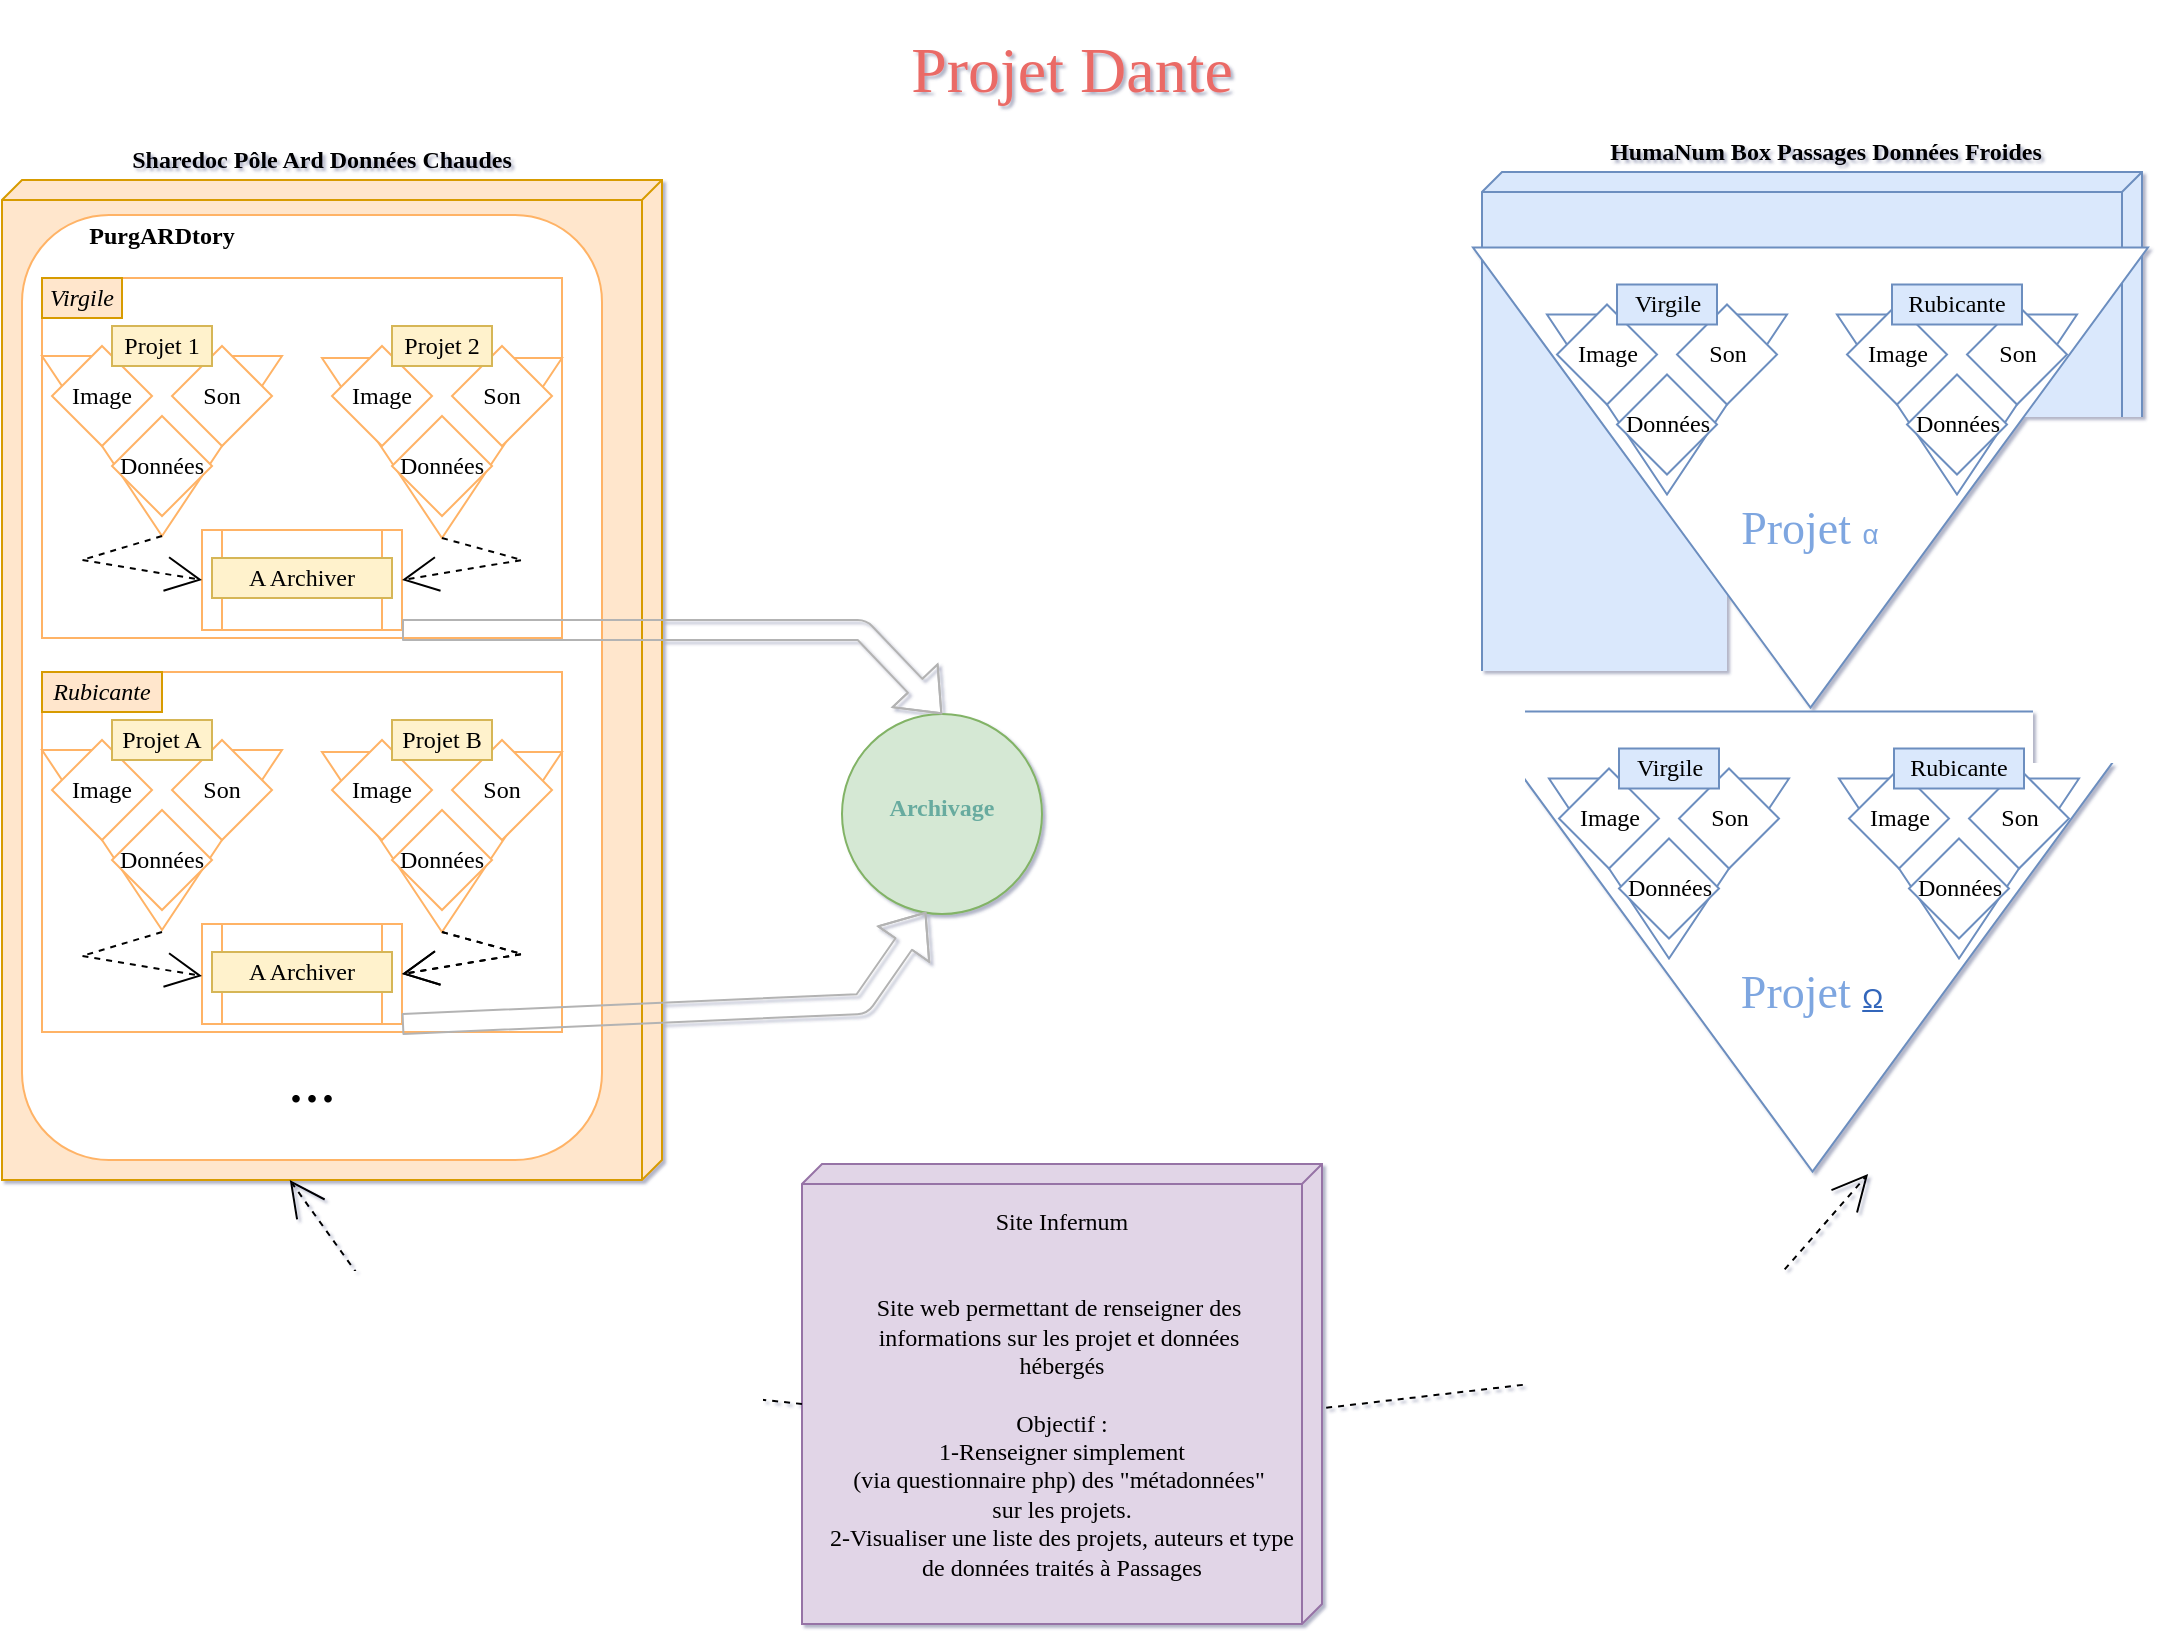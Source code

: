 <mxfile version="14.7.3" type="github">
  <diagram name="Page-1" id="5f0bae14-7c28-e335-631c-24af17079c00">
    <mxGraphModel dx="1422" dy="801" grid="1" gridSize="10" guides="1" tooltips="1" connect="1" arrows="1" fold="1" page="1" pageScale="1" pageWidth="1100" pageHeight="850" background="#ffffff" math="0" shadow="1">
      <root>
        <mxCell id="0" />
        <mxCell id="1" parent="0" />
        <mxCell id="-P8GrV4rSHHgKXdaOTVs-172" value="" style="ellipse;whiteSpace=wrap;html=1;aspect=fixed;fontFamily=Georgia;fontSize=23;strokeColor=#82b366;fillColor=#d5e8d4;" vertex="1" parent="1">
          <mxGeometry x="430" y="375" width="100" height="100" as="geometry" />
        </mxCell>
        <mxCell id="39150e848f15840c-1" value="" style="verticalAlign=top;align=left;spacingTop=8;spacingLeft=2;spacingRight=12;shape=cube;size=10;direction=south;fontStyle=4;html=1;rounded=0;shadow=0;comic=0;labelBackgroundColor=none;strokeWidth=1;fontFamily=Verdana;fontSize=12;fillColor=#ffe6cc;strokeColor=#d79b00;" parent="1" vertex="1">
          <mxGeometry x="10" y="108" width="330" height="500" as="geometry" />
        </mxCell>
        <mxCell id="39150e848f15840c-2" value="" style="verticalAlign=top;align=left;spacingTop=8;spacingLeft=2;spacingRight=12;shape=cube;size=10;direction=south;fontStyle=4;html=1;rounded=0;shadow=0;comic=0;labelBackgroundColor=none;strokeWidth=1;fontFamily=Verdana;fontSize=12;fillColor=#dae8fc;strokeColor=#6c8ebf;" parent="1" vertex="1">
          <mxGeometry x="750" y="104" width="330" height="500" as="geometry" />
        </mxCell>
        <mxCell id="39150e848f15840c-3" value="" style="verticalAlign=top;align=left;spacingTop=8;spacingLeft=2;spacingRight=12;shape=cube;size=10;direction=south;fontStyle=4;html=1;rounded=0;shadow=0;comic=0;labelBackgroundColor=none;strokeWidth=1;fontFamily=Georgia;fontSize=12;fillColor=#e1d5e7;strokeColor=#9673a6;" parent="1" vertex="1">
          <mxGeometry x="410" y="600" width="260" height="230" as="geometry" />
        </mxCell>
        <mxCell id="-P8GrV4rSHHgKXdaOTVs-6" value="&lt;font color=&quot;#67ab9f&quot;&gt;Archivage&lt;/font&gt;" style="text;html=1;strokeColor=none;fillColor=none;align=center;verticalAlign=middle;whiteSpace=wrap;rounded=0;fontFamily=Georgia;fontStyle=1" vertex="1" parent="1">
          <mxGeometry x="440" y="412.25" width="80" height="20" as="geometry" />
        </mxCell>
        <mxCell id="-P8GrV4rSHHgKXdaOTVs-8" value="&lt;b&gt;HumaNum Box Passages Données Froides&lt;/b&gt;" style="text;html=1;strokeColor=none;fillColor=none;align=center;verticalAlign=middle;whiteSpace=wrap;rounded=0;fontFamily=Georgia;" vertex="1" parent="1">
          <mxGeometry x="762" y="84" width="320" height="20" as="geometry" />
        </mxCell>
        <mxCell id="-P8GrV4rSHHgKXdaOTVs-9" value="Sharedoc Pôle Ard Données Chaudes" style="text;html=1;strokeColor=none;fillColor=none;align=center;verticalAlign=middle;whiteSpace=wrap;rounded=0;fontFamily=Georgia;fontStyle=1" vertex="1" parent="1">
          <mxGeometry x="10" y="88" width="320" height="20" as="geometry" />
        </mxCell>
        <mxCell id="-P8GrV4rSHHgKXdaOTVs-12" value="" style="rounded=1;whiteSpace=wrap;html=1;fontFamily=Georgia;gradientColor=#ffffff;strokeColor=#FFB366;" vertex="1" parent="1">
          <mxGeometry x="20" y="125.5" width="290" height="472.5" as="geometry" />
        </mxCell>
        <mxCell id="-P8GrV4rSHHgKXdaOTVs-15" value="PurgARDtory" style="text;html=1;strokeColor=none;fillColor=none;align=center;verticalAlign=middle;whiteSpace=wrap;rounded=0;fontFamily=Georgia;fontStyle=1" vertex="1" parent="1">
          <mxGeometry x="50" y="125.5" width="80" height="20" as="geometry" />
        </mxCell>
        <mxCell id="-P8GrV4rSHHgKXdaOTVs-17" value="" style="whiteSpace=wrap;html=1;fontFamily=Georgia;strokeColor=#FFB366;fillColor=#ffffff;gradientColor=#ffffff;" vertex="1" parent="1">
          <mxGeometry x="30" y="157" width="260" height="180" as="geometry" />
        </mxCell>
        <mxCell id="-P8GrV4rSHHgKXdaOTVs-24" value="Virgile" style="text;html=1;strokeColor=#d79b00;fillColor=#ffe6cc;align=center;verticalAlign=middle;whiteSpace=wrap;rounded=0;fontFamily=Georgia;fontStyle=2" vertex="1" parent="1">
          <mxGeometry x="30" y="157" width="40" height="20" as="geometry" />
        </mxCell>
        <mxCell id="-P8GrV4rSHHgKXdaOTVs-27" value="" style="shape=process;whiteSpace=wrap;html=1;backgroundOutline=1;fontFamily=Georgia;strokeColor=#FFB366;fillColor=#ffffff;gradientColor=#ffffff;" vertex="1" parent="1">
          <mxGeometry x="110" y="283" width="100" height="50" as="geometry" />
        </mxCell>
        <mxCell id="-P8GrV4rSHHgKXdaOTVs-28" value="A Archiver" style="text;html=1;strokeColor=#d6b656;fillColor=#fff2cc;align=center;verticalAlign=middle;whiteSpace=wrap;rounded=0;fontFamily=Georgia;" vertex="1" parent="1">
          <mxGeometry x="115" y="297" width="90" height="20" as="geometry" />
        </mxCell>
        <mxCell id="-P8GrV4rSHHgKXdaOTVs-36" value="" style="group" vertex="1" connectable="0" parent="1">
          <mxGeometry x="30" y="191" width="120" height="95" as="geometry" />
        </mxCell>
        <mxCell id="-P8GrV4rSHHgKXdaOTVs-25" value="" style="triangle;whiteSpace=wrap;html=1;fontFamily=Georgia;strokeColor=#FFB366;fillColor=#ffffff;gradientColor=#ffffff;rotation=-90;direction=west;" vertex="1" parent="-P8GrV4rSHHgKXdaOTVs-36">
          <mxGeometry x="15" y="-10" width="90" height="120" as="geometry" />
        </mxCell>
        <mxCell id="-P8GrV4rSHHgKXdaOTVs-33" value="Image" style="rhombus;whiteSpace=wrap;html=1;fontFamily=Georgia;strokeColor=#FFB366;fillColor=#ffffff;gradientColor=#ffffff;" vertex="1" parent="-P8GrV4rSHHgKXdaOTVs-36">
          <mxGeometry x="5" width="50" height="50" as="geometry" />
        </mxCell>
        <mxCell id="-P8GrV4rSHHgKXdaOTVs-34" value="Son" style="rhombus;whiteSpace=wrap;html=1;fontFamily=Georgia;strokeColor=#FFB366;fillColor=#ffffff;gradientColor=#ffffff;" vertex="1" parent="-P8GrV4rSHHgKXdaOTVs-36">
          <mxGeometry x="65" width="50" height="50" as="geometry" />
        </mxCell>
        <mxCell id="-P8GrV4rSHHgKXdaOTVs-35" value="Données" style="rhombus;whiteSpace=wrap;html=1;fontFamily=Georgia;strokeColor=#FFB366;fillColor=#ffffff;gradientColor=#ffffff;" vertex="1" parent="-P8GrV4rSHHgKXdaOTVs-36">
          <mxGeometry x="35" y="35" width="50" height="50" as="geometry" />
        </mxCell>
        <mxCell id="-P8GrV4rSHHgKXdaOTVs-37" value="" style="group" vertex="1" connectable="0" parent="1">
          <mxGeometry x="170" y="192" width="120" height="95" as="geometry" />
        </mxCell>
        <mxCell id="-P8GrV4rSHHgKXdaOTVs-66" value="" style="group" vertex="1" connectable="0" parent="-P8GrV4rSHHgKXdaOTVs-37">
          <mxGeometry y="-1" width="120" height="96" as="geometry" />
        </mxCell>
        <mxCell id="-P8GrV4rSHHgKXdaOTVs-38" value="" style="triangle;whiteSpace=wrap;html=1;fontFamily=Georgia;strokeColor=#FFB366;fillColor=#ffffff;gradientColor=#ffffff;rotation=-90;direction=west;" vertex="1" parent="-P8GrV4rSHHgKXdaOTVs-66">
          <mxGeometry x="15" y="-9" width="90" height="120" as="geometry" />
        </mxCell>
        <mxCell id="-P8GrV4rSHHgKXdaOTVs-39" value="Image" style="rhombus;whiteSpace=wrap;html=1;fontFamily=Georgia;strokeColor=#FFB366;fillColor=#ffffff;gradientColor=#ffffff;" vertex="1" parent="-P8GrV4rSHHgKXdaOTVs-66">
          <mxGeometry x="5" width="50" height="50" as="geometry" />
        </mxCell>
        <mxCell id="-P8GrV4rSHHgKXdaOTVs-40" value="Son" style="rhombus;whiteSpace=wrap;html=1;fontFamily=Georgia;strokeColor=#FFB366;fillColor=#ffffff;gradientColor=#ffffff;" vertex="1" parent="-P8GrV4rSHHgKXdaOTVs-66">
          <mxGeometry x="65" width="50" height="50" as="geometry" />
        </mxCell>
        <mxCell id="-P8GrV4rSHHgKXdaOTVs-41" value="Données" style="rhombus;whiteSpace=wrap;html=1;fontFamily=Georgia;strokeColor=#FFB366;fillColor=#ffffff;gradientColor=#ffffff;" vertex="1" parent="-P8GrV4rSHHgKXdaOTVs-66">
          <mxGeometry x="35" y="35" width="50" height="50" as="geometry" />
        </mxCell>
        <mxCell id="-P8GrV4rSHHgKXdaOTVs-42" value="Projet 1" style="text;html=1;strokeColor=#d6b656;fillColor=#fff2cc;align=center;verticalAlign=middle;whiteSpace=wrap;rounded=0;fontFamily=Georgia;" vertex="1" parent="1">
          <mxGeometry x="65" y="181" width="50" height="20" as="geometry" />
        </mxCell>
        <mxCell id="-P8GrV4rSHHgKXdaOTVs-43" value="Projet 2" style="text;html=1;strokeColor=#d6b656;fillColor=#fff2cc;align=center;verticalAlign=middle;whiteSpace=wrap;rounded=0;fontFamily=Georgia;" vertex="1" parent="1">
          <mxGeometry x="205" y="181" width="50" height="20" as="geometry" />
        </mxCell>
        <mxCell id="-P8GrV4rSHHgKXdaOTVs-44" value="" style="whiteSpace=wrap;html=1;fontFamily=Georgia;strokeColor=#FFB366;fillColor=#ffffff;gradientColor=#ffffff;" vertex="1" parent="1">
          <mxGeometry x="30" y="354" width="260" height="180" as="geometry" />
        </mxCell>
        <mxCell id="-P8GrV4rSHHgKXdaOTVs-45" value="Rubicante" style="text;html=1;strokeColor=#d79b00;fillColor=#ffe6cc;align=center;verticalAlign=middle;whiteSpace=wrap;rounded=0;fontFamily=Georgia;fontStyle=2" vertex="1" parent="1">
          <mxGeometry x="30" y="354" width="60" height="20" as="geometry" />
        </mxCell>
        <mxCell id="-P8GrV4rSHHgKXdaOTVs-46" value="" style="shape=process;whiteSpace=wrap;html=1;backgroundOutline=1;fontFamily=Georgia;strokeColor=#FFB366;fillColor=#ffffff;gradientColor=#ffffff;" vertex="1" parent="1">
          <mxGeometry x="110" y="480" width="100" height="50" as="geometry" />
        </mxCell>
        <mxCell id="-P8GrV4rSHHgKXdaOTVs-47" value="A Archiver" style="text;html=1;strokeColor=#d6b656;fillColor=#fff2cc;align=center;verticalAlign=middle;whiteSpace=wrap;rounded=0;fontFamily=Georgia;" vertex="1" parent="1">
          <mxGeometry x="115" y="494" width="90" height="20" as="geometry" />
        </mxCell>
        <mxCell id="-P8GrV4rSHHgKXdaOTVs-48" value="" style="group" vertex="1" connectable="0" parent="1">
          <mxGeometry x="30" y="388" width="120" height="95" as="geometry" />
        </mxCell>
        <mxCell id="-P8GrV4rSHHgKXdaOTVs-49" value="" style="triangle;whiteSpace=wrap;html=1;fontFamily=Georgia;strokeColor=#FFB366;fillColor=#ffffff;gradientColor=#ffffff;rotation=-90;direction=west;" vertex="1" parent="-P8GrV4rSHHgKXdaOTVs-48">
          <mxGeometry x="15" y="-10" width="90" height="120" as="geometry" />
        </mxCell>
        <mxCell id="-P8GrV4rSHHgKXdaOTVs-50" value="Image" style="rhombus;whiteSpace=wrap;html=1;fontFamily=Georgia;strokeColor=#FFB366;fillColor=#ffffff;gradientColor=#ffffff;" vertex="1" parent="-P8GrV4rSHHgKXdaOTVs-48">
          <mxGeometry x="5" width="50" height="50" as="geometry" />
        </mxCell>
        <mxCell id="-P8GrV4rSHHgKXdaOTVs-51" value="Son" style="rhombus;whiteSpace=wrap;html=1;fontFamily=Georgia;strokeColor=#FFB366;fillColor=#ffffff;gradientColor=#ffffff;" vertex="1" parent="-P8GrV4rSHHgKXdaOTVs-48">
          <mxGeometry x="65" width="50" height="50" as="geometry" />
        </mxCell>
        <mxCell id="-P8GrV4rSHHgKXdaOTVs-52" value="Données" style="rhombus;whiteSpace=wrap;html=1;fontFamily=Georgia;strokeColor=#FFB366;fillColor=#ffffff;gradientColor=#ffffff;" vertex="1" parent="-P8GrV4rSHHgKXdaOTVs-48">
          <mxGeometry x="35" y="35" width="50" height="50" as="geometry" />
        </mxCell>
        <mxCell id="-P8GrV4rSHHgKXdaOTVs-53" value="" style="group" vertex="1" connectable="0" parent="1">
          <mxGeometry x="170" y="389" width="120" height="95" as="geometry" />
        </mxCell>
        <mxCell id="-P8GrV4rSHHgKXdaOTVs-54" value="" style="triangle;whiteSpace=wrap;html=1;fontFamily=Georgia;strokeColor=#FFB366;fillColor=#ffffff;gradientColor=#ffffff;rotation=-90;direction=west;" vertex="1" parent="-P8GrV4rSHHgKXdaOTVs-53">
          <mxGeometry x="15" y="-10" width="90" height="120" as="geometry" />
        </mxCell>
        <mxCell id="-P8GrV4rSHHgKXdaOTVs-55" value="Image" style="rhombus;whiteSpace=wrap;html=1;fontFamily=Georgia;strokeColor=#FFB366;fillColor=#ffffff;gradientColor=#ffffff;" vertex="1" parent="-P8GrV4rSHHgKXdaOTVs-53">
          <mxGeometry x="5" y="-1" width="50" height="50" as="geometry" />
        </mxCell>
        <mxCell id="-P8GrV4rSHHgKXdaOTVs-56" value="Son" style="rhombus;whiteSpace=wrap;html=1;fontFamily=Georgia;strokeColor=#FFB366;fillColor=#ffffff;gradientColor=#ffffff;" vertex="1" parent="-P8GrV4rSHHgKXdaOTVs-53">
          <mxGeometry x="65" y="-1" width="50" height="50" as="geometry" />
        </mxCell>
        <mxCell id="-P8GrV4rSHHgKXdaOTVs-57" value="Données" style="rhombus;whiteSpace=wrap;html=1;fontFamily=Georgia;strokeColor=#FFB366;fillColor=#ffffff;gradientColor=#ffffff;" vertex="1" parent="-P8GrV4rSHHgKXdaOTVs-53">
          <mxGeometry x="35" y="34" width="50" height="50" as="geometry" />
        </mxCell>
        <mxCell id="-P8GrV4rSHHgKXdaOTVs-58" value="Projet A" style="text;html=1;strokeColor=#d6b656;fillColor=#fff2cc;align=center;verticalAlign=middle;whiteSpace=wrap;rounded=0;fontFamily=Georgia;" vertex="1" parent="1">
          <mxGeometry x="65" y="378" width="50" height="20" as="geometry" />
        </mxCell>
        <mxCell id="-P8GrV4rSHHgKXdaOTVs-59" value="Projet B" style="text;html=1;strokeColor=#d6b656;fillColor=#fff2cc;align=center;verticalAlign=middle;whiteSpace=wrap;rounded=0;fontFamily=Georgia;" vertex="1" parent="1">
          <mxGeometry x="205" y="378" width="50" height="20" as="geometry" />
        </mxCell>
        <mxCell id="-P8GrV4rSHHgKXdaOTVs-60" value="..." style="text;html=1;strokeColor=none;fillColor=none;align=center;verticalAlign=middle;whiteSpace=wrap;rounded=0;fontFamily=Georgia;fontSize=32;" vertex="1" parent="1">
          <mxGeometry x="145" y="548" width="40" height="20" as="geometry" />
        </mxCell>
        <mxCell id="-P8GrV4rSHHgKXdaOTVs-61" style="edgeStyle=none;rounded=0;html=1;dashed=1;labelBackgroundColor=none;startArrow=none;startFill=0;startSize=8;endArrow=open;endFill=0;endSize=16;fontFamily=Verdana;fontSize=12;exitX=1;exitY=0.5;exitDx=0;exitDy=0;entryX=0;entryY=0.5;entryDx=0;entryDy=0;" edge="1" parent="1" source="-P8GrV4rSHHgKXdaOTVs-25" target="-P8GrV4rSHHgKXdaOTVs-27">
          <mxGeometry relative="1" as="geometry">
            <mxPoint x="320.89" y="814.143" as="sourcePoint" />
            <mxPoint x="110" y="328" as="targetPoint" />
            <Array as="points">
              <mxPoint x="50" y="298" />
            </Array>
          </mxGeometry>
        </mxCell>
        <mxCell id="-P8GrV4rSHHgKXdaOTVs-62" style="edgeStyle=none;rounded=0;html=1;dashed=1;labelBackgroundColor=none;startArrow=none;startFill=0;startSize=8;endArrow=open;endFill=0;endSize=16;fontFamily=Verdana;fontSize=12;exitX=1;exitY=0.5;exitDx=0;exitDy=0;entryX=1;entryY=0.5;entryDx=0;entryDy=0;" edge="1" parent="1" source="-P8GrV4rSHHgKXdaOTVs-38" target="-P8GrV4rSHHgKXdaOTVs-27">
          <mxGeometry relative="1" as="geometry">
            <mxPoint x="100" y="296" as="sourcePoint" />
            <mxPoint x="120" y="338" as="targetPoint" />
            <Array as="points">
              <mxPoint x="270" y="298" />
            </Array>
          </mxGeometry>
        </mxCell>
        <mxCell id="-P8GrV4rSHHgKXdaOTVs-63" style="edgeStyle=none;rounded=0;html=1;dashed=1;labelBackgroundColor=none;startArrow=none;startFill=0;startSize=8;endArrow=open;endFill=0;endSize=16;fontFamily=Verdana;fontSize=12;exitX=1;exitY=0.5;exitDx=0;exitDy=0;entryX=1;entryY=0.5;entryDx=0;entryDy=0;" edge="1" parent="1">
          <mxGeometry relative="1" as="geometry">
            <mxPoint x="230" y="484" as="sourcePoint" />
            <mxPoint x="210" y="505" as="targetPoint" />
            <Array as="points">
              <mxPoint x="270" y="495" />
            </Array>
          </mxGeometry>
        </mxCell>
        <mxCell id="-P8GrV4rSHHgKXdaOTVs-64" style="edgeStyle=none;rounded=0;html=1;dashed=1;labelBackgroundColor=none;startArrow=none;startFill=0;startSize=8;endArrow=open;endFill=0;endSize=16;fontFamily=Verdana;fontSize=12;exitX=1;exitY=0.5;exitDx=0;exitDy=0;entryX=0;entryY=0.5;entryDx=0;entryDy=0;" edge="1" parent="1">
          <mxGeometry relative="1" as="geometry">
            <mxPoint x="90" y="484" as="sourcePoint" />
            <mxPoint x="110" y="506" as="targetPoint" />
            <Array as="points">
              <mxPoint x="50" y="496" />
            </Array>
          </mxGeometry>
        </mxCell>
        <mxCell id="-P8GrV4rSHHgKXdaOTVs-145" value="" style="shape=flexArrow;endArrow=classic;html=1;fontFamily=Georgia;fontSize=32;entryX=0.488;entryY=0.994;entryDx=0;entryDy=0;entryPerimeter=0;startArrow=none;strokeColor=#B3B3B3;" edge="1" parent="1" source="-P8GrV4rSHHgKXdaOTVs-172" target="39150e848f15840c-2">
          <mxGeometry width="50" height="50" relative="1" as="geometry">
            <mxPoint x="450" y="420" as="sourcePoint" />
            <mxPoint x="750" y="368.25" as="targetPoint" />
            <Array as="points">
              <mxPoint x="550" y="420" />
              <mxPoint x="550" y="380" />
            </Array>
          </mxGeometry>
        </mxCell>
        <mxCell id="-P8GrV4rSHHgKXdaOTVs-148" value="" style="shape=flexArrow;endArrow=classic;html=1;fontFamily=Georgia;fontSize=32;exitX=1;exitY=1;exitDx=0;exitDy=0;entryX=0.42;entryY=0.99;entryDx=0;entryDy=0;entryPerimeter=0;strokeColor=#B3B3B3;" edge="1" parent="1" source="-P8GrV4rSHHgKXdaOTVs-46" target="-P8GrV4rSHHgKXdaOTVs-172">
          <mxGeometry width="50" height="50" relative="1" as="geometry">
            <mxPoint x="520" y="418" as="sourcePoint" />
            <mxPoint x="450" y="460" as="targetPoint" />
            <Array as="points">
              <mxPoint x="440" y="520" />
            </Array>
          </mxGeometry>
        </mxCell>
        <mxCell id="-P8GrV4rSHHgKXdaOTVs-149" value="" style="shape=flexArrow;endArrow=classic;html=1;fontFamily=Georgia;fontSize=32;exitX=1;exitY=1;exitDx=0;exitDy=0;entryX=0.5;entryY=0;entryDx=0;entryDy=0;strokeColor=#B3B3B3;" edge="1" parent="1" source="-P8GrV4rSHHgKXdaOTVs-27" target="-P8GrV4rSHHgKXdaOTVs-172">
          <mxGeometry width="50" height="50" relative="1" as="geometry">
            <mxPoint x="520" y="418" as="sourcePoint" />
            <mxPoint x="450" y="380" as="targetPoint" />
            <Array as="points">
              <mxPoint x="440" y="333" />
            </Array>
          </mxGeometry>
        </mxCell>
        <mxCell id="-P8GrV4rSHHgKXdaOTVs-151" value="Projet Dante" style="text;html=1;align=center;verticalAlign=middle;whiteSpace=wrap;rounded=0;fontFamily=Georgia;fontSize=32;fontColor=#EA6B66;" vertex="1" parent="1">
          <mxGeometry x="380" y="18" width="330" height="70" as="geometry" />
        </mxCell>
        <mxCell id="-P8GrV4rSHHgKXdaOTVs-152" value="" style="triangle;whiteSpace=wrap;html=1;fontFamily=Georgia;strokeColor=#6c8ebf;rotation=-90;direction=west;" vertex="1" parent="1">
          <mxGeometry x="799.25" y="88" width="230" height="337.5" as="geometry" />
        </mxCell>
        <mxCell id="-P8GrV4rSHHgKXdaOTVs-74" value="" style="triangle;whiteSpace=wrap;html=1;fontFamily=Georgia;strokeColor=#6c8ebf;rotation=-90;direction=west;" vertex="1" parent="1">
          <mxGeometry x="797.5" y="160.25" width="90" height="120" as="geometry" />
        </mxCell>
        <mxCell id="-P8GrV4rSHHgKXdaOTVs-75" value="Image" style="rhombus;whiteSpace=wrap;html=1;fontFamily=Georgia;strokeColor=#6c8ebf;" vertex="1" parent="1">
          <mxGeometry x="787.5" y="170.25" width="50" height="50" as="geometry" />
        </mxCell>
        <mxCell id="-P8GrV4rSHHgKXdaOTVs-76" value="Son" style="rhombus;whiteSpace=wrap;html=1;fontFamily=Georgia;strokeColor=#6c8ebf;" vertex="1" parent="1">
          <mxGeometry x="847.5" y="170.25" width="50" height="50" as="geometry" />
        </mxCell>
        <mxCell id="-P8GrV4rSHHgKXdaOTVs-77" value="Données" style="rhombus;whiteSpace=wrap;html=1;fontFamily=Georgia;strokeColor=#6c8ebf;" vertex="1" parent="1">
          <mxGeometry x="817.5" y="205.25" width="50" height="50" as="geometry" />
        </mxCell>
        <mxCell id="-P8GrV4rSHHgKXdaOTVs-84" value="Virgile" style="text;html=1;strokeColor=#6c8ebf;align=center;verticalAlign=middle;whiteSpace=wrap;rounded=0;fontFamily=Georgia;fillColor=#dae8fc;" vertex="1" parent="1">
          <mxGeometry x="817.5" y="160.25" width="50" height="20" as="geometry" />
        </mxCell>
        <mxCell id="-P8GrV4rSHHgKXdaOTVs-125" value="" style="triangle;whiteSpace=wrap;html=1;fontFamily=Georgia;strokeColor=#6c8ebf;rotation=-90;direction=west;" vertex="1" parent="1">
          <mxGeometry x="942.5" y="160.25" width="90" height="120" as="geometry" />
        </mxCell>
        <mxCell id="-P8GrV4rSHHgKXdaOTVs-126" value="Image" style="rhombus;whiteSpace=wrap;html=1;fontFamily=Georgia;strokeColor=#6c8ebf;" vertex="1" parent="1">
          <mxGeometry x="932.5" y="170.25" width="50" height="50" as="geometry" />
        </mxCell>
        <mxCell id="-P8GrV4rSHHgKXdaOTVs-127" value="Son" style="rhombus;whiteSpace=wrap;html=1;fontFamily=Georgia;strokeColor=#6c8ebf;" vertex="1" parent="1">
          <mxGeometry x="992.5" y="170.25" width="50" height="50" as="geometry" />
        </mxCell>
        <mxCell id="-P8GrV4rSHHgKXdaOTVs-128" value="Données" style="rhombus;whiteSpace=wrap;html=1;fontFamily=Georgia;strokeColor=#6c8ebf;" vertex="1" parent="1">
          <mxGeometry x="962.5" y="205.25" width="50" height="50" as="geometry" />
        </mxCell>
        <mxCell id="-P8GrV4rSHHgKXdaOTVs-129" value="Rubicante" style="text;html=1;strokeColor=#6c8ebf;align=center;verticalAlign=middle;whiteSpace=wrap;rounded=0;fontFamily=Georgia;fillColor=#dae8fc;" vertex="1" parent="1">
          <mxGeometry x="955" y="160.25" width="65" height="20" as="geometry" />
        </mxCell>
        <mxCell id="-P8GrV4rSHHgKXdaOTVs-154" value="&lt;font color=&quot;#7ea6e0&quot;&gt;Projet&amp;nbsp;&lt;span style=&quot;font-family: &amp;#34;helvetica&amp;#34; , sans-serif ; font-size: 14px ; background-color: rgb(255 , 255 , 255)&quot;&gt;α&lt;/span&gt;&lt;/font&gt;" style="text;html=1;strokeColor=none;fillColor=none;align=center;verticalAlign=middle;whiteSpace=wrap;rounded=0;fontFamily=Georgia;fontSize=23;fontColor=#EA6B66;" vertex="1" parent="1">
          <mxGeometry x="849.25" y="271.75" width="130" height="20" as="geometry" />
        </mxCell>
        <mxCell id="-P8GrV4rSHHgKXdaOTVs-155" value="" style="triangle;whiteSpace=wrap;html=1;fontFamily=Georgia;strokeColor=#6c8ebf;rotation=-90;direction=west;" vertex="1" parent="1">
          <mxGeometry x="800.25" y="320" width="230" height="337.5" as="geometry" />
        </mxCell>
        <mxCell id="-P8GrV4rSHHgKXdaOTVs-156" value="" style="triangle;whiteSpace=wrap;html=1;fontFamily=Georgia;strokeColor=#6c8ebf;rotation=-90;direction=west;" vertex="1" parent="1">
          <mxGeometry x="798.5" y="392.25" width="90" height="120" as="geometry" />
        </mxCell>
        <mxCell id="-P8GrV4rSHHgKXdaOTVs-157" value="Image" style="rhombus;whiteSpace=wrap;html=1;fontFamily=Georgia;strokeColor=#6c8ebf;" vertex="1" parent="1">
          <mxGeometry x="788.5" y="402.25" width="50" height="50" as="geometry" />
        </mxCell>
        <mxCell id="-P8GrV4rSHHgKXdaOTVs-158" value="Son" style="rhombus;whiteSpace=wrap;html=1;fontFamily=Georgia;strokeColor=#6c8ebf;" vertex="1" parent="1">
          <mxGeometry x="848.5" y="402.25" width="50" height="50" as="geometry" />
        </mxCell>
        <mxCell id="-P8GrV4rSHHgKXdaOTVs-159" value="Données" style="rhombus;whiteSpace=wrap;html=1;fontFamily=Georgia;strokeColor=#6c8ebf;" vertex="1" parent="1">
          <mxGeometry x="818.5" y="437.25" width="50" height="50" as="geometry" />
        </mxCell>
        <mxCell id="-P8GrV4rSHHgKXdaOTVs-160" value="Virgile" style="text;html=1;strokeColor=#6c8ebf;align=center;verticalAlign=middle;whiteSpace=wrap;rounded=0;fontFamily=Georgia;fillColor=#dae8fc;" vertex="1" parent="1">
          <mxGeometry x="818.5" y="392.25" width="50" height="20" as="geometry" />
        </mxCell>
        <mxCell id="-P8GrV4rSHHgKXdaOTVs-161" value="" style="triangle;whiteSpace=wrap;html=1;fontFamily=Georgia;strokeColor=#6c8ebf;rotation=-90;direction=west;" vertex="1" parent="1">
          <mxGeometry x="943.5" y="392.25" width="90" height="120" as="geometry" />
        </mxCell>
        <mxCell id="-P8GrV4rSHHgKXdaOTVs-162" value="Image" style="rhombus;whiteSpace=wrap;html=1;fontFamily=Georgia;strokeColor=#6c8ebf;" vertex="1" parent="1">
          <mxGeometry x="933.5" y="402.25" width="50" height="50" as="geometry" />
        </mxCell>
        <mxCell id="-P8GrV4rSHHgKXdaOTVs-163" value="Son" style="rhombus;whiteSpace=wrap;html=1;fontFamily=Georgia;strokeColor=#6c8ebf;" vertex="1" parent="1">
          <mxGeometry x="993.5" y="402.25" width="50" height="50" as="geometry" />
        </mxCell>
        <mxCell id="-P8GrV4rSHHgKXdaOTVs-164" value="Données" style="rhombus;whiteSpace=wrap;html=1;fontFamily=Georgia;strokeColor=#6c8ebf;" vertex="1" parent="1">
          <mxGeometry x="963.5" y="437.25" width="50" height="50" as="geometry" />
        </mxCell>
        <mxCell id="-P8GrV4rSHHgKXdaOTVs-165" value="Rubicante" style="text;html=1;strokeColor=#6c8ebf;align=center;verticalAlign=middle;whiteSpace=wrap;rounded=0;fontFamily=Georgia;fillColor=#dae8fc;" vertex="1" parent="1">
          <mxGeometry x="956" y="392.25" width="65" height="20" as="geometry" />
        </mxCell>
        <mxCell id="-P8GrV4rSHHgKXdaOTVs-166" value="&lt;font color=&quot;#7ea6e0&quot;&gt;Projet&amp;nbsp;&lt;/font&gt;&lt;a href=&quot;https://fr.wikipedia.org/wiki/%CE%A9&quot; class=&quot;extiw&quot; title=&quot;w:Ω&quot; style=&quot;color: rgb(51 , 102 , 187) ; background: none rgb(255 , 255 , 255) ; font-family: sans-serif ; font-size: 14px ; text-align: left&quot;&gt;&lt;span lang=&quot;fr&quot; class=&quot;lang-fr&quot;&gt;Ω&lt;/span&gt;&lt;/a&gt;" style="text;html=1;strokeColor=none;fillColor=none;align=center;verticalAlign=middle;whiteSpace=wrap;rounded=0;fontFamily=Georgia;fontSize=23;fontColor=#EA6B66;" vertex="1" parent="1">
          <mxGeometry x="850.25" y="503.75" width="130" height="20" as="geometry" />
        </mxCell>
        <mxCell id="-P8GrV4rSHHgKXdaOTVs-169" style="edgeStyle=none;rounded=0;html=1;dashed=1;labelBackgroundColor=none;startArrow=none;startFill=0;startSize=8;endArrow=open;endFill=0;endSize=16;fontFamily=Verdana;fontSize=12;exitX=1;exitY=0.5;exitDx=0;exitDy=0;entryX=1;entryY=0.5;entryDx=0;entryDy=0;" edge="1" parent="1">
          <mxGeometry relative="1" as="geometry">
            <mxPoint x="230" y="484" as="sourcePoint" />
            <mxPoint x="210" y="505" as="targetPoint" />
            <Array as="points">
              <mxPoint x="270" y="495" />
            </Array>
          </mxGeometry>
        </mxCell>
        <mxCell id="-P8GrV4rSHHgKXdaOTVs-170" style="edgeStyle=none;rounded=0;html=1;dashed=1;labelBackgroundColor=none;startArrow=none;startFill=0;startSize=8;endArrow=open;endFill=0;endSize=16;fontFamily=Verdana;fontSize=12;exitX=0.53;exitY=-0.008;exitDx=0;exitDy=0;exitPerimeter=0;entryX=1.002;entryY=0.415;entryDx=0;entryDy=0;entryPerimeter=0;" edge="1" parent="1" source="39150e848f15840c-3" target="39150e848f15840c-2">
          <mxGeometry relative="1" as="geometry">
            <mxPoint x="854.5" y="740" as="sourcePoint" />
            <mxPoint x="890" y="600" as="targetPoint" />
            <Array as="points">
              <mxPoint x="860" y="700" />
            </Array>
          </mxGeometry>
        </mxCell>
        <mxCell id="-P8GrV4rSHHgKXdaOTVs-171" style="edgeStyle=none;rounded=0;html=1;dashed=1;labelBackgroundColor=none;startArrow=none;startFill=0;startSize=8;endArrow=open;endFill=0;endSize=16;fontFamily=Verdana;fontSize=12;exitX=0;exitY=0;exitDx=120;exitDy=260;exitPerimeter=0;entryX=1;entryY=0.564;entryDx=0;entryDy=0;entryPerimeter=0;" edge="1" parent="1" source="39150e848f15840c-3" target="39150e848f15840c-1">
          <mxGeometry relative="1" as="geometry">
            <mxPoint x="682.08" y="731.9" as="sourcePoint" />
            <mxPoint x="180" y="610" as="targetPoint" />
            <Array as="points">
              <mxPoint x="220" y="700" />
            </Array>
          </mxGeometry>
        </mxCell>
        <mxCell id="-P8GrV4rSHHgKXdaOTVs-174" value="&lt;span style=&quot;text-align: left&quot;&gt;Site Infernum&lt;/span&gt;&lt;br style=&quot;text-align: left&quot;&gt;&lt;br style=&quot;text-align: left&quot;&gt;&lt;br style=&quot;text-align: left&quot;&gt;&lt;span style=&quot;text-align: left&quot;&gt;Site web permettant de renseigner des&amp;nbsp;&lt;/span&gt;&lt;br style=&quot;text-align: left&quot;&gt;&lt;span style=&quot;text-align: left&quot;&gt;informations sur les projet et données&amp;nbsp;&lt;/span&gt;&lt;br style=&quot;text-align: left&quot;&gt;&lt;span style=&quot;text-align: left&quot;&gt;hébergés&lt;/span&gt;&lt;br style=&quot;text-align: left&quot;&gt;&lt;br style=&quot;text-align: left&quot;&gt;&lt;span style=&quot;text-align: left&quot;&gt;Objectif :&lt;/span&gt;&lt;br style=&quot;text-align: left&quot;&gt;&lt;span style=&quot;text-align: left&quot;&gt;1-Renseigner simplement&lt;/span&gt;&lt;br style=&quot;text-align: left&quot;&gt;&lt;span style=&quot;text-align: left&quot;&gt;(via questionnaire php) des &quot;métadonnées&quot;&amp;nbsp;&lt;/span&gt;&lt;br style=&quot;text-align: left&quot;&gt;&lt;span style=&quot;text-align: left&quot;&gt;sur les projets.&lt;/span&gt;&lt;br style=&quot;text-align: left&quot;&gt;&lt;span style=&quot;text-align: left&quot;&gt;2-Visualiser une liste des projets, auteurs et&amp;nbsp;&lt;/span&gt;&lt;span style=&quot;text-align: left&quot;&gt;type de données traités à Passages&lt;/span&gt;" style="text;html=1;strokeColor=none;fillColor=none;align=center;verticalAlign=middle;whiteSpace=wrap;rounded=0;fontFamily=Georgia;fontSize=12;" vertex="1" parent="1">
          <mxGeometry x="420" y="615" width="240" height="200" as="geometry" />
        </mxCell>
      </root>
    </mxGraphModel>
  </diagram>
</mxfile>
